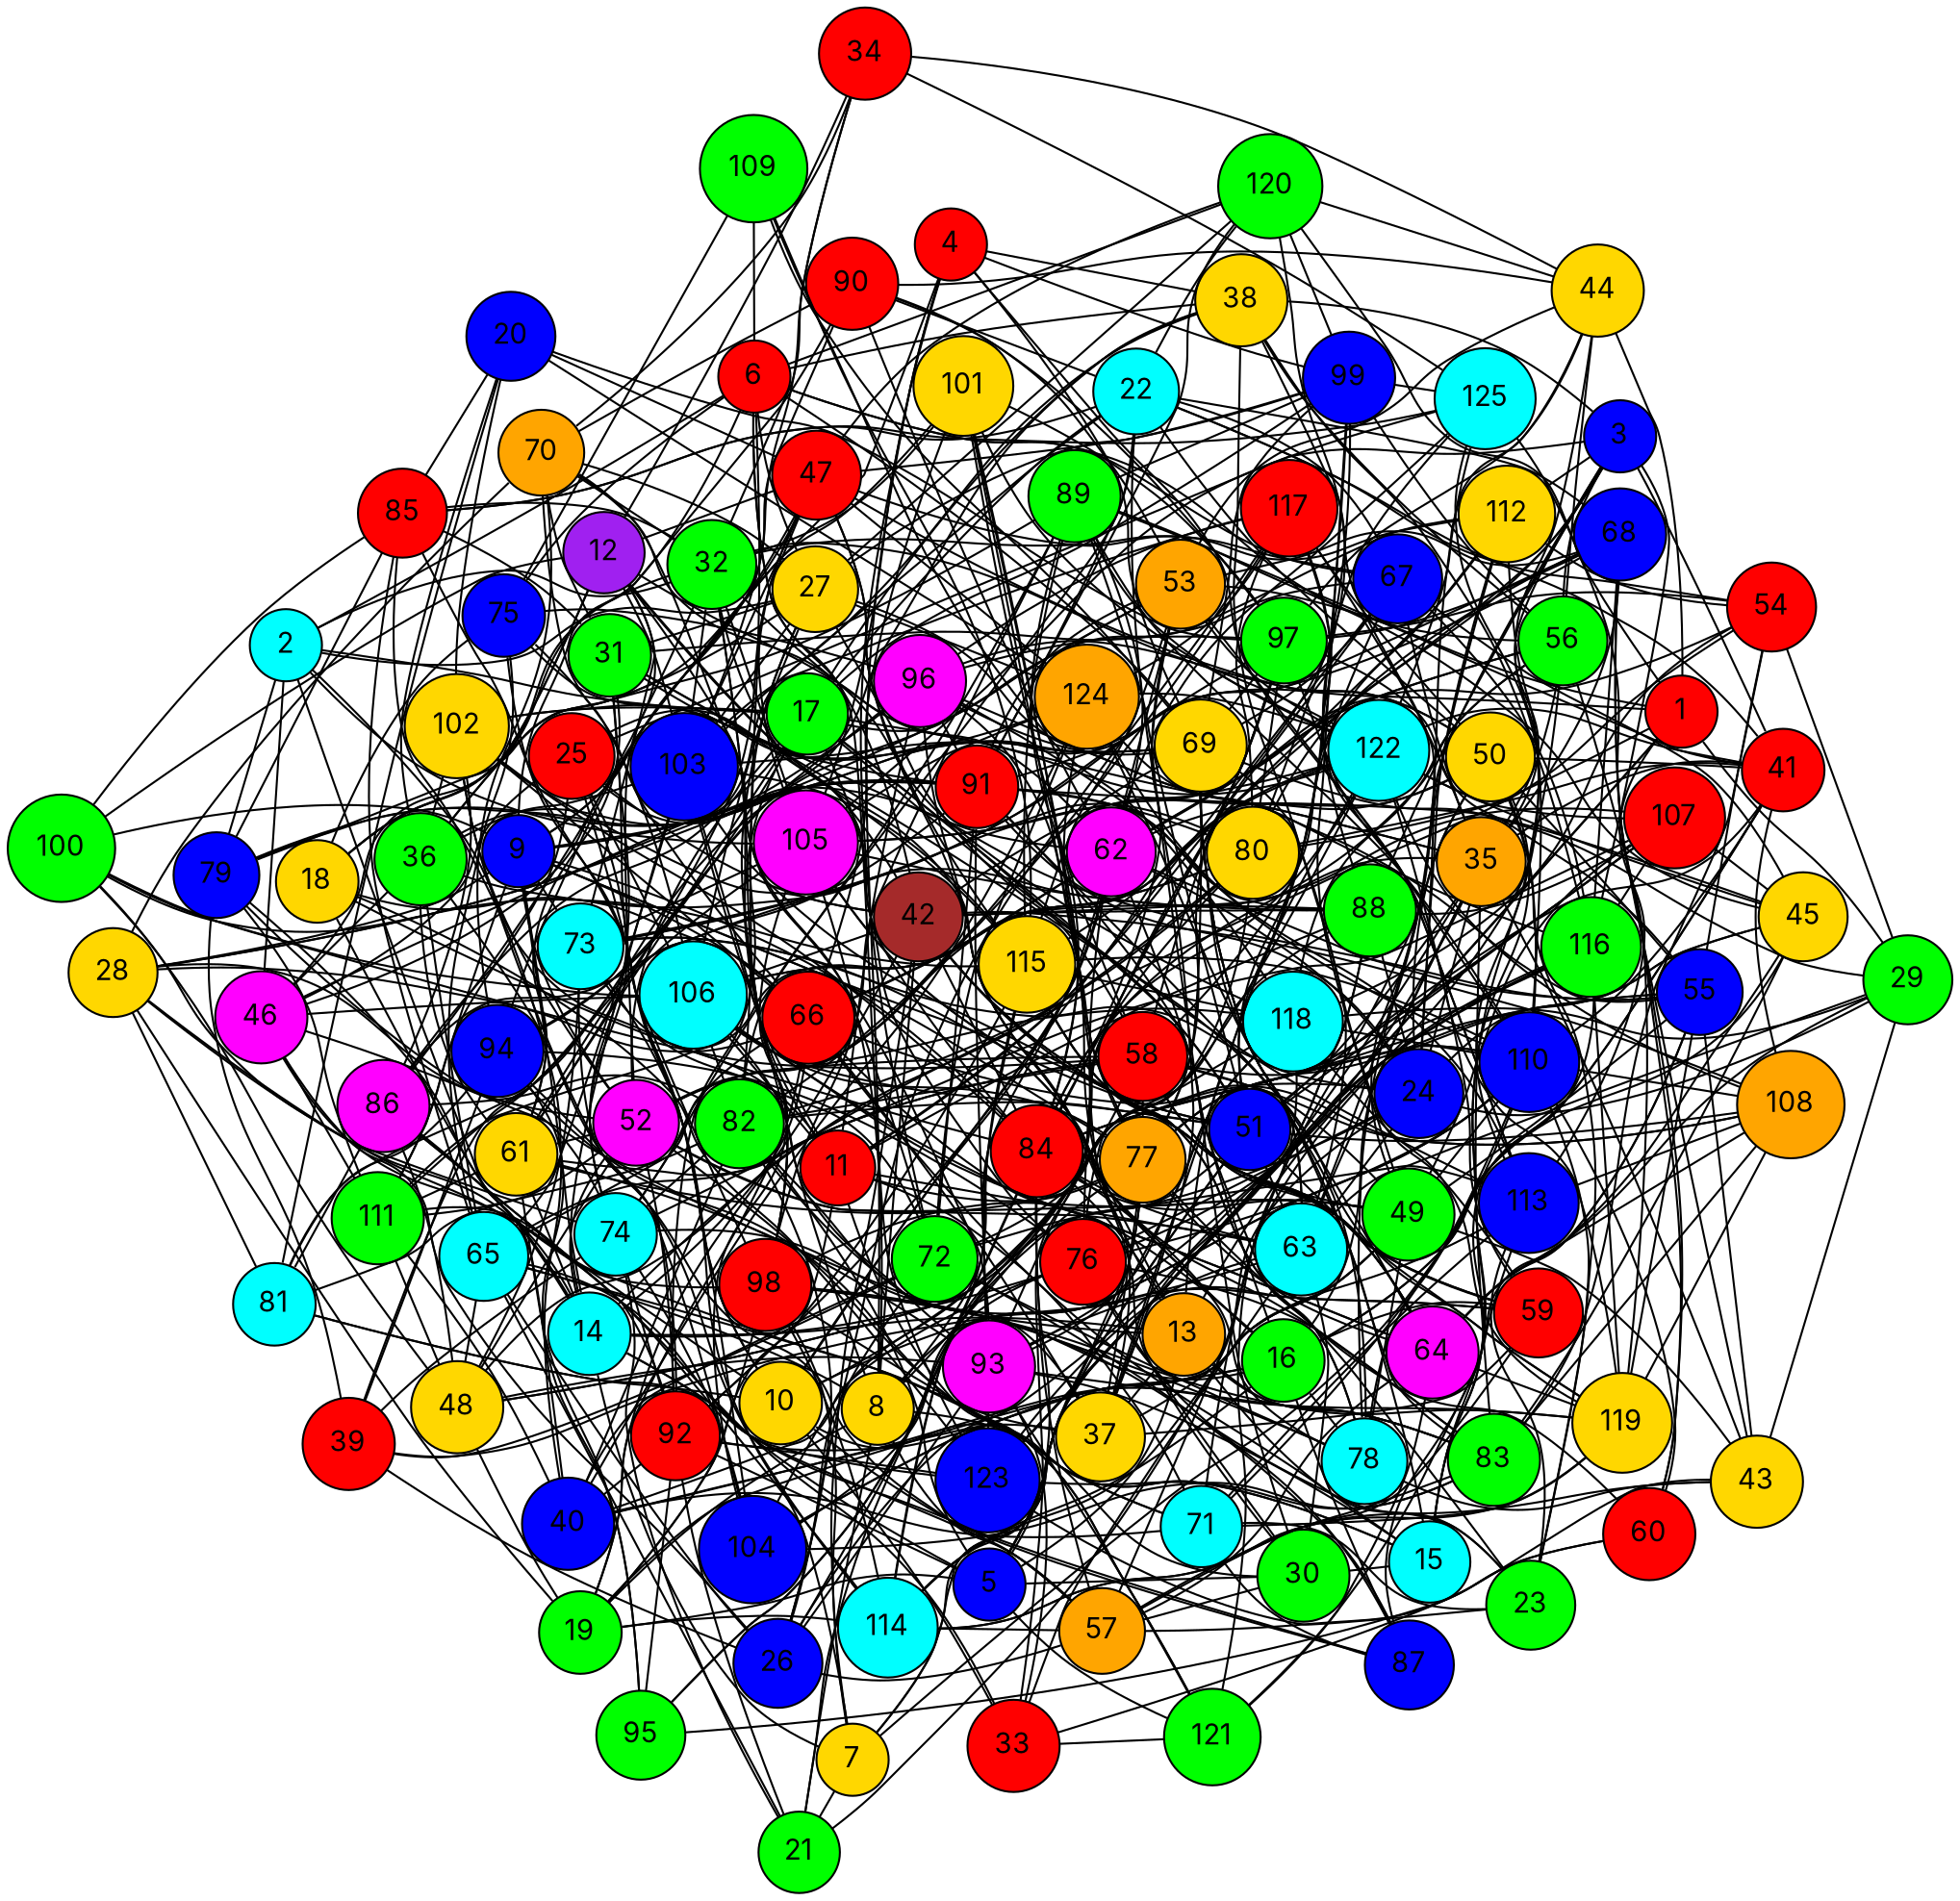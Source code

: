 graph G {
  layout=neato;
  overlap=false;
  splines=true;
  node [shape=circle, style=filled, fontname=Inter];
  1 [label="1", fillcolor="red", tooltip="v1 color 0"];
  2 [label="2", fillcolor="cyan", tooltip="v2 color 4"];
  3 [label="3", fillcolor="blue", tooltip="v3 color 2"];
  4 [label="4", fillcolor="red", tooltip="v4 color 0"];
  5 [label="5", fillcolor="blue", tooltip="v5 color 2"];
  6 [label="6", fillcolor="red", tooltip="v6 color 0"];
  7 [label="7", fillcolor="gold", tooltip="v7 color 3"];
  8 [label="8", fillcolor="gold", tooltip="v8 color 3"];
  9 [label="9", fillcolor="blue", tooltip="v9 color 2"];
  10 [label="10", fillcolor="gold", tooltip="v10 color 3"];
  11 [label="11", fillcolor="red", tooltip="v11 color 0"];
  12 [label="12", fillcolor="purple", tooltip="v12 color 7"];
  13 [label="13", fillcolor="orange", tooltip="v13 color 6"];
  14 [label="14", fillcolor="cyan", tooltip="v14 color 4"];
  15 [label="15", fillcolor="cyan", tooltip="v15 color 4"];
  16 [label="16", fillcolor="green", tooltip="v16 color 1"];
  17 [label="17", fillcolor="green", tooltip="v17 color 1"];
  18 [label="18", fillcolor="gold", tooltip="v18 color 3"];
  19 [label="19", fillcolor="green", tooltip="v19 color 1"];
  20 [label="20", fillcolor="blue", tooltip="v20 color 2"];
  21 [label="21", fillcolor="green", tooltip="v21 color 1"];
  22 [label="22", fillcolor="cyan", tooltip="v22 color 4"];
  23 [label="23", fillcolor="green", tooltip="v23 color 1"];
  24 [label="24", fillcolor="blue", tooltip="v24 color 2"];
  25 [label="25", fillcolor="red", tooltip="v25 color 0"];
  26 [label="26", fillcolor="blue", tooltip="v26 color 2"];
  27 [label="27", fillcolor="gold", tooltip="v27 color 3"];
  28 [label="28", fillcolor="gold", tooltip="v28 color 3"];
  29 [label="29", fillcolor="green", tooltip="v29 color 1"];
  30 [label="30", fillcolor="green", tooltip="v30 color 1"];
  31 [label="31", fillcolor="green", tooltip="v31 color 1"];
  32 [label="32", fillcolor="green", tooltip="v32 color 1"];
  33 [label="33", fillcolor="red", tooltip="v33 color 0"];
  34 [label="34", fillcolor="red", tooltip="v34 color 0"];
  35 [label="35", fillcolor="orange", tooltip="v35 color 6"];
  36 [label="36", fillcolor="green", tooltip="v36 color 1"];
  37 [label="37", fillcolor="gold", tooltip="v37 color 3"];
  38 [label="38", fillcolor="gold", tooltip="v38 color 3"];
  39 [label="39", fillcolor="red", tooltip="v39 color 0"];
  40 [label="40", fillcolor="blue", tooltip="v40 color 2"];
  41 [label="41", fillcolor="red", tooltip="v41 color 0"];
  42 [label="42", fillcolor="brown", tooltip="v42 color 8"];
  43 [label="43", fillcolor="gold", tooltip="v43 color 3"];
  44 [label="44", fillcolor="gold", tooltip="v44 color 3"];
  45 [label="45", fillcolor="gold", tooltip="v45 color 3"];
  46 [label="46", fillcolor="magenta", tooltip="v46 color 5"];
  47 [label="47", fillcolor="red", tooltip="v47 color 0"];
  48 [label="48", fillcolor="gold", tooltip="v48 color 3"];
  49 [label="49", fillcolor="green", tooltip="v49 color 1"];
  50 [label="50", fillcolor="gold", tooltip="v50 color 3"];
  51 [label="51", fillcolor="blue", tooltip="v51 color 2"];
  52 [label="52", fillcolor="magenta", tooltip="v52 color 5"];
  53 [label="53", fillcolor="orange", tooltip="v53 color 6"];
  54 [label="54", fillcolor="red", tooltip="v54 color 0"];
  55 [label="55", fillcolor="blue", tooltip="v55 color 2"];
  56 [label="56", fillcolor="green", tooltip="v56 color 1"];
  57 [label="57", fillcolor="orange", tooltip="v57 color 6"];
  58 [label="58", fillcolor="red", tooltip="v58 color 0"];
  59 [label="59", fillcolor="red", tooltip="v59 color 0"];
  60 [label="60", fillcolor="red", tooltip="v60 color 0"];
  61 [label="61", fillcolor="gold", tooltip="v61 color 3"];
  62 [label="62", fillcolor="magenta", tooltip="v62 color 5"];
  63 [label="63", fillcolor="cyan", tooltip="v63 color 4"];
  64 [label="64", fillcolor="magenta", tooltip="v64 color 5"];
  65 [label="65", fillcolor="cyan", tooltip="v65 color 4"];
  66 [label="66", fillcolor="red", tooltip="v66 color 0"];
  67 [label="67", fillcolor="blue", tooltip="v67 color 2"];
  68 [label="68", fillcolor="blue", tooltip="v68 color 2"];
  69 [label="69", fillcolor="gold", tooltip="v69 color 3"];
  70 [label="70", fillcolor="orange", tooltip="v70 color 6"];
  71 [label="71", fillcolor="cyan", tooltip="v71 color 4"];
  72 [label="72", fillcolor="green", tooltip="v72 color 1"];
  73 [label="73", fillcolor="cyan", tooltip="v73 color 4"];
  74 [label="74", fillcolor="cyan", tooltip="v74 color 4"];
  75 [label="75", fillcolor="blue", tooltip="v75 color 2"];
  76 [label="76", fillcolor="red", tooltip="v76 color 0"];
  77 [label="77", fillcolor="orange", tooltip="v77 color 6"];
  78 [label="78", fillcolor="cyan", tooltip="v78 color 4"];
  79 [label="79", fillcolor="blue", tooltip="v79 color 2"];
  80 [label="80", fillcolor="gold", tooltip="v80 color 3"];
  81 [label="81", fillcolor="cyan", tooltip="v81 color 4"];
  82 [label="82", fillcolor="green", tooltip="v82 color 1"];
  83 [label="83", fillcolor="green", tooltip="v83 color 1"];
  84 [label="84", fillcolor="red", tooltip="v84 color 0"];
  85 [label="85", fillcolor="red", tooltip="v85 color 0"];
  86 [label="86", fillcolor="magenta", tooltip="v86 color 5"];
  87 [label="87", fillcolor="blue", tooltip="v87 color 2"];
  88 [label="88", fillcolor="green", tooltip="v88 color 1"];
  89 [label="89", fillcolor="green", tooltip="v89 color 1"];
  90 [label="90", fillcolor="red", tooltip="v90 color 0"];
  91 [label="91", fillcolor="red", tooltip="v91 color 0"];
  92 [label="92", fillcolor="red", tooltip="v92 color 0"];
  93 [label="93", fillcolor="magenta", tooltip="v93 color 5"];
  94 [label="94", fillcolor="blue", tooltip="v94 color 2"];
  95 [label="95", fillcolor="green", tooltip="v95 color 1"];
  96 [label="96", fillcolor="magenta", tooltip="v96 color 5"];
  97 [label="97", fillcolor="green", tooltip="v97 color 1"];
  98 [label="98", fillcolor="red", tooltip="v98 color 0"];
  99 [label="99", fillcolor="blue", tooltip="v99 color 2"];
  100 [label="100", fillcolor="green", tooltip="v100 color 1"];
  101 [label="101", fillcolor="gold", tooltip="v101 color 3"];
  102 [label="102", fillcolor="gold", tooltip="v102 color 3"];
  103 [label="103", fillcolor="blue", tooltip="v103 color 2"];
  104 [label="104", fillcolor="blue", tooltip="v104 color 2"];
  105 [label="105", fillcolor="magenta", tooltip="v105 color 5"];
  106 [label="106", fillcolor="cyan", tooltip="v106 color 4"];
  107 [label="107", fillcolor="red", tooltip="v107 color 0"];
  108 [label="108", fillcolor="orange", tooltip="v108 color 6"];
  109 [label="109", fillcolor="green", tooltip="v109 color 1"];
  110 [label="110", fillcolor="blue", tooltip="v110 color 2"];
  111 [label="111", fillcolor="green", tooltip="v111 color 1"];
  112 [label="112", fillcolor="gold", tooltip="v112 color 3"];
  113 [label="113", fillcolor="blue", tooltip="v113 color 2"];
  114 [label="114", fillcolor="cyan", tooltip="v114 color 4"];
  115 [label="115", fillcolor="gold", tooltip="v115 color 3"];
  116 [label="116", fillcolor="green", tooltip="v116 color 1"];
  117 [label="117", fillcolor="red", tooltip="v117 color 0"];
  118 [label="118", fillcolor="cyan", tooltip="v118 color 4"];
  119 [label="119", fillcolor="gold", tooltip="v119 color 3"];
  120 [label="120", fillcolor="green", tooltip="v120 color 1"];
  121 [label="121", fillcolor="green", tooltip="v121 color 1"];
  122 [label="122", fillcolor="cyan", tooltip="v122 color 4"];
  123 [label="123", fillcolor="blue", tooltip="v123 color 2"];
  124 [label="124", fillcolor="orange", tooltip="v124 color 6"];
  125 [label="125", fillcolor="cyan", tooltip="v125 color 4"];
  1 -- 5;
  1 -- 29;
  1 -- 44;
  1 -- 53;
  1 -- 79;
  1 -- 80;
  1 -- 113;
  1 -- 120;
  1 -- 123;
  2 -- 6;
  2 -- 11;
  2 -- 17;
  2 -- 27;
  2 -- 32;
  2 -- 40;
  2 -- 46;
  2 -- 79;
  2 -- 105;
  3 -- 25;
  3 -- 35;
  3 -- 38;
  3 -- 41;
  3 -- 56;
  3 -- 62;
  3 -- 63;
  3 -- 88;
  3 -- 112;
  3 -- 115;
  3 -- 116;
  4 -- 8;
  4 -- 9;
  4 -- 38;
  4 -- 69;
  4 -- 72;
  4 -- 99;
  4 -- 105;
  4 -- 113;
  5 -- 13;
  5 -- 19;
  5 -- 30;
  5 -- 35;
  5 -- 65;
  5 -- 77;
  5 -- 82;
  5 -- 84;
  5 -- 92;
  5 -- 118;
  5 -- 121;
  6 -- 9;
  6 -- 27;
  6 -- 38;
  6 -- 42;
  6 -- 56;
  6 -- 67;
  6 -- 69;
  6 -- 75;
  6 -- 82;
  6 -- 109;
  6 -- 120;
  6 -- 123;
  7 -- 14;
  7 -- 21;
  7 -- 41;
  7 -- 42;
  7 -- 51;
  7 -- 73;
  7 -- 77;
  7 -- 98;
  8 -- 15;
  8 -- 19;
  8 -- 21;
  8 -- 42;
  8 -- 57;
  8 -- 58;
  8 -- 62;
  8 -- 65;
  8 -- 103;
  8 -- 105;
  8 -- 110;
  9 -- 14;
  9 -- 28;
  9 -- 49;
  9 -- 52;
  9 -- 61;
  9 -- 66;
  9 -- 73;
  9 -- 77;
  9 -- 84;
  9 -- 91;
  9 -- 96;
  9 -- 100;
  9 -- 101;
  9 -- 111;
  10 -- 16;
  10 -- 25;
  10 -- 31;
  10 -- 33;
  10 -- 46;
  10 -- 62;
  10 -- 67;
  10 -- 81;
  10 -- 87;
  10 -- 110;
  10 -- 118;
  11 -- 19;
  11 -- 32;
  11 -- 63;
  11 -- 67;
  11 -- 71;
  11 -- 77;
  11 -- 88;
  11 -- 96;
  11 -- 103;
  11 -- 106;
  11 -- 121;
  11 -- 122;
  12 -- 16;
  12 -- 18;
  12 -- 34;
  12 -- 35;
  12 -- 42;
  12 -- 46;
  12 -- 47;
  12 -- 52;
  12 -- 72;
  12 -- 73;
  12 -- 100;
  12 -- 103;
  13 -- 14;
  13 -- 23;
  13 -- 37;
  13 -- 46;
  13 -- 83;
  13 -- 84;
  13 -- 96;
  13 -- 99;
  13 -- 101;
  13 -- 116;
  13 -- 119;
  14 -- 52;
  14 -- 57;
  14 -- 61;
  14 -- 66;
  14 -- 76;
  14 -- 79;
  14 -- 80;
  14 -- 86;
  14 -- 87;
  14 -- 100;
  14 -- 103;
  15 -- 30;
  15 -- 35;
  15 -- 55;
  15 -- 66;
  15 -- 69;
  15 -- 92;
  15 -- 93;
  15 -- 116;
  16 -- 35;
  16 -- 41;
  16 -- 45;
  16 -- 59;
  16 -- 62;
  16 -- 78;
  16 -- 87;
  16 -- 98;
  16 -- 104;
  16 -- 105;
  16 -- 106;
  16 -- 114;
  17 -- 22;
  17 -- 28;
  17 -- 38;
  17 -- 51;
  17 -- 52;
  17 -- 58;
  17 -- 61;
  17 -- 84;
  17 -- 94;
  17 -- 98;
  17 -- 99;
  17 -- 102;
  17 -- 112;
  17 -- 113;
  17 -- 122;
  18 -- 32;
  18 -- 66;
  18 -- 75;
  18 -- 84;
  18 -- 90;
  18 -- 114;
  18 -- 123;
  19 -- 28;
  19 -- 42;
  19 -- 48;
  19 -- 66;
  19 -- 98;
  19 -- 113;
  19 -- 114;
  20 -- 36;
  20 -- 47;
  20 -- 81;
  20 -- 85;
  20 -- 97;
  20 -- 102;
  20 -- 124;
  21 -- 24;
  21 -- 65;
  21 -- 74;
  21 -- 84;
  21 -- 92;
  22 -- 37;
  22 -- 41;
  22 -- 50;
  22 -- 54;
  22 -- 67;
  22 -- 68;
  22 -- 82;
  22 -- 85;
  22 -- 86;
  22 -- 90;
  22 -- 91;
  22 -- 120;
  23 -- 50;
  23 -- 71;
  23 -- 98;
  23 -- 110;
  23 -- 113;
  23 -- 115;
  23 -- 123;
  24 -- 29;
  24 -- 35;
  24 -- 45;
  24 -- 48;
  24 -- 50;
  24 -- 62;
  24 -- 63;
  24 -- 73;
  24 -- 76;
  24 -- 84;
  24 -- 88;
  24 -- 91;
  24 -- 112;
  24 -- 120;
  25 -- 42;
  25 -- 46;
  25 -- 55;
  25 -- 69;
  25 -- 74;
  25 -- 106;
  25 -- 111;
  26 -- 39;
  26 -- 46;
  26 -- 57;
  26 -- 65;
  26 -- 72;
  26 -- 82;
  26 -- 88;
  26 -- 93;
  26 -- 116;
  26 -- 117;
  27 -- 31;
  27 -- 36;
  27 -- 51;
  27 -- 70;
  27 -- 92;
  27 -- 98;
  27 -- 99;
  27 -- 103;
  27 -- 106;
  27 -- 116;
  27 -- 120;
  27 -- 124;
  28 -- 30;
  28 -- 52;
  28 -- 53;
  28 -- 66;
  28 -- 70;
  28 -- 74;
  28 -- 81;
  29 -- 43;
  29 -- 54;
  29 -- 63;
  29 -- 64;
  29 -- 69;
  29 -- 118;
  30 -- 47;
  30 -- 53;
  30 -- 57;
  30 -- 63;
  30 -- 76;
  31 -- 61;
  31 -- 67;
  31 -- 70;
  31 -- 74;
  31 -- 85;
  31 -- 91;
  31 -- 115;
  31 -- 119;
  32 -- 34;
  32 -- 50;
  32 -- 62;
  32 -- 70;
  32 -- 76;
  32 -- 85;
  32 -- 86;
  32 -- 98;
  32 -- 101;
  32 -- 103;
  32 -- 105;
  32 -- 112;
  33 -- 43;
  33 -- 63;
  33 -- 86;
  33 -- 93;
  33 -- 121;
  33 -- 124;
  34 -- 44;
  34 -- 70;
  34 -- 103;
  34 -- 125;
  35 -- 36;
  35 -- 41;
  35 -- 43;
  35 -- 51;
  35 -- 56;
  35 -- 63;
  35 -- 67;
  35 -- 68;
  35 -- 76;
  35 -- 96;
  35 -- 117;
  36 -- 46;
  36 -- 47;
  36 -- 57;
  36 -- 61;
  36 -- 65;
  36 -- 91;
  36 -- 102;
  36 -- 103;
  37 -- 40;
  37 -- 49;
  37 -- 59;
  37 -- 62;
  37 -- 65;
  37 -- 66;
  37 -- 67;
  37 -- 77;
  37 -- 82;
  37 -- 88;
  38 -- 56;
  38 -- 63;
  38 -- 88;
  38 -- 94;
  38 -- 103;
  38 -- 116;
  39 -- 63;
  39 -- 72;
  39 -- 74;
  39 -- 79;
  39 -- 94;
  39 -- 105;
  40 -- 71;
  40 -- 72;
  40 -- 76;
  40 -- 82;
  40 -- 85;
  40 -- 92;
  40 -- 111;
  40 -- 119;
  40 -- 124;
  41 -- 50;
  41 -- 51;
  41 -- 80;
  41 -- 89;
  41 -- 108;
  41 -- 110;
  41 -- 122;
  42 -- 51;
  42 -- 59;
  42 -- 64;
  42 -- 84;
  42 -- 88;
  42 -- 102;
  42 -- 106;
  42 -- 107;
  42 -- 108;
  42 -- 122;
  43 -- 49;
  43 -- 55;
  43 -- 57;
  43 -- 68;
  43 -- 78;
  44 -- 53;
  44 -- 56;
  44 -- 87;
  44 -- 90;
  44 -- 97;
  44 -- 120;
  44 -- 122;
  45 -- 62;
  45 -- 64;
  45 -- 67;
  45 -- 83;
  45 -- 89;
  45 -- 93;
  45 -- 107;
  45 -- 122;
  46 -- 47;
  46 -- 91;
  46 -- 106;
  46 -- 111;
  47 -- 50;
  47 -- 61;
  47 -- 67;
  47 -- 99;
  47 -- 103;
  47 -- 105;
  47 -- 115;
  47 -- 120;
  47 -- 124;
  48 -- 51;
  48 -- 52;
  48 -- 54;
  48 -- 65;
  48 -- 73;
  48 -- 86;
  48 -- 93;
  48 -- 100;
  48 -- 111;
  49 -- 52;
  49 -- 55;
  49 -- 58;
  49 -- 78;
  49 -- 84;
  49 -- 98;
  49 -- 99;
  49 -- 104;
  49 -- 107;
  49 -- 110;
  49 -- 114;
  49 -- 125;
  50 -- 55;
  50 -- 57;
  50 -- 73;
  50 -- 83;
  50 -- 91;
  50 -- 110;
  50 -- 117;
  51 -- 59;
  51 -- 63;
  51 -- 73;
  51 -- 82;
  51 -- 89;
  51 -- 106;
  51 -- 107;
  51 -- 108;
  51 -- 114;
  51 -- 117;
  51 -- 122;
  52 -- 58;
  52 -- 61;
  52 -- 63;
  52 -- 80;
  52 -- 92;
  52 -- 102;
  52 -- 111;
  52 -- 118;
  52 -- 121;
  53 -- 62;
  53 -- 68;
  53 -- 84;
  53 -- 90;
  53 -- 91;
  53 -- 111;
  53 -- 113;
  53 -- 115;
  53 -- 122;
  54 -- 55;
  54 -- 62;
  54 -- 83;
  54 -- 97;
  54 -- 112;
  54 -- 118;
  55 -- 58;
  55 -- 62;
  55 -- 64;
  55 -- 77;
  55 -- 97;
  55 -- 119;
  55 -- 124;
  56 -- 60;
  56 -- 62;
  56 -- 71;
  56 -- 84;
  56 -- 99;
  56 -- 105;
  56 -- 118;
  57 -- 59;
  57 -- 60;
  57 -- 64;
  57 -- 84;
  57 -- 114;
  58 -- 61;
  58 -- 64;
  58 -- 65;
  58 -- 77;
  58 -- 82;
  58 -- 97;
  58 -- 100;
  58 -- 101;
  58 -- 108;
  58 -- 112;
  58 -- 119;
  59 -- 69;
  59 -- 74;
  59 -- 93;
  59 -- 103;
  59 -- 122;
  60 -- 77;
  60 -- 95;
  60 -- 110;
  60 -- 125;
  61 -- 77;
  61 -- 93;
  61 -- 95;
  61 -- 96;
  61 -- 111;
  62 -- 66;
  62 -- 75;
  62 -- 89;
  62 -- 90;
  62 -- 92;
  62 -- 111;
  62 -- 125;
  63 -- 69;
  63 -- 84;
  63 -- 123;
  63 -- 124;
  64 -- 66;
  64 -- 77;
  64 -- 91;
  64 -- 106;
  64 -- 108;
  64 -- 115;
  64 -- 119;
  64 -- 121;
  65 -- 69;
  65 -- 75;
  65 -- 85;
  65 -- 103;
  66 -- 74;
  66 -- 75;
  66 -- 101;
  66 -- 102;
  66 -- 108;
  66 -- 112;
  66 -- 122;
  67 -- 69;
  67 -- 116;
  68 -- 80;
  68 -- 86;
  68 -- 91;
  68 -- 97;
  68 -- 116;
  68 -- 119;
  69 -- 77;
  69 -- 78;
  69 -- 79;
  69 -- 83;
  69 -- 96;
  69 -- 97;
  69 -- 99;
  69 -- 103;
  69 -- 109;
  70 -- 90;
  70 -- 93;
  70 -- 94;
  70 -- 106;
  70 -- 118;
  71 -- 87;
  71 -- 94;
  71 -- 98;
  71 -- 110;
  71 -- 113;
  71 -- 119;
  72 -- 73;
  72 -- 78;
  72 -- 87;
  72 -- 91;
  72 -- 107;
  72 -- 113;
  72 -- 124;
  73 -- 92;
  73 -- 97;
  73 -- 105;
  74 -- 79;
  74 -- 82;
  74 -- 89;
  74 -- 92;
  74 -- 104;
  74 -- 107;
  75 -- 96;
  75 -- 98;
  75 -- 109;
  76 -- 80;
  76 -- 83;
  76 -- 87;
  76 -- 94;
  76 -- 99;
  76 -- 104;
  76 -- 110;
  77 -- 84;
  77 -- 95;
  77 -- 96;
  77 -- 97;
  77 -- 101;
  77 -- 106;
  77 -- 107;
  77 -- 110;
  78 -- 82;
  78 -- 84;
  78 -- 91;
  78 -- 110;
  78 -- 112;
  78 -- 115;
  79 -- 85;
  79 -- 89;
  79 -- 111;
  80 -- 82;
  80 -- 91;
  80 -- 97;
  80 -- 105;
  80 -- 106;
  80 -- 114;
  80 -- 117;
  80 -- 125;
  81 -- 82;
  81 -- 86;
  81 -- 91;
  81 -- 94;
  81 -- 123;
  82 -- 86;
  82 -- 106;
  82 -- 117;
  83 -- 93;
  83 -- 98;
  83 -- 104;
  83 -- 105;
  83 -- 108;
  83 -- 114;
  83 -- 123;
  84 -- 89;
  84 -- 95;
  84 -- 97;
  84 -- 101;
  84 -- 102;
  84 -- 110;
  84 -- 116;
  84 -- 122;
  85 -- 100;
  85 -- 104;
  85 -- 125;
  86 -- 92;
  86 -- 102;
  88 -- 91;
  88 -- 105;
  88 -- 106;
  88 -- 107;
  88 -- 123;
  89 -- 98;
  89 -- 99;
  89 -- 110;
  89 -- 115;
  89 -- 122;
  90 -- 94;
  90 -- 97;
  91 -- 93;
  91 -- 96;
  91 -- 120;
  92 -- 95;
  92 -- 115;
  92 -- 123;
  93 -- 97;
  93 -- 106;
  93 -- 115;
  93 -- 118;
  93 -- 121;
  93 -- 123;
  94 -- 95;
  94 -- 114;
  96 -- 97;
  96 -- 113;
  96 -- 117;
  96 -- 122;
  97 -- 101;
  97 -- 110;
  98 -- 111;
  98 -- 114;
  99 -- 120;
  99 -- 125;
  100 -- 106;
  100 -- 115;
  101 -- 122;
  102 -- 104;
  102 -- 124;
  103 -- 115;
  103 -- 117;
  104 -- 105;
  104 -- 122;
  105 -- 124;
  105 -- 125;
  107 -- 116;
  107 -- 122;
  108 -- 110;
  108 -- 113;
  108 -- 119;
  108 -- 122;
  109 -- 115;
  109 -- 118;
  110 -- 115;
  110 -- 118;
  110 -- 124;
  110 -- 125;
  112 -- 113;
  113 -- 121;
  114 -- 115;
  114 -- 119;
  115 -- 118;
  116 -- 119;
  116 -- 123;
  117 -- 119;
  117 -- 124;
  118 -- 119;
  118 -- 121;
  122 -- 124;
}
